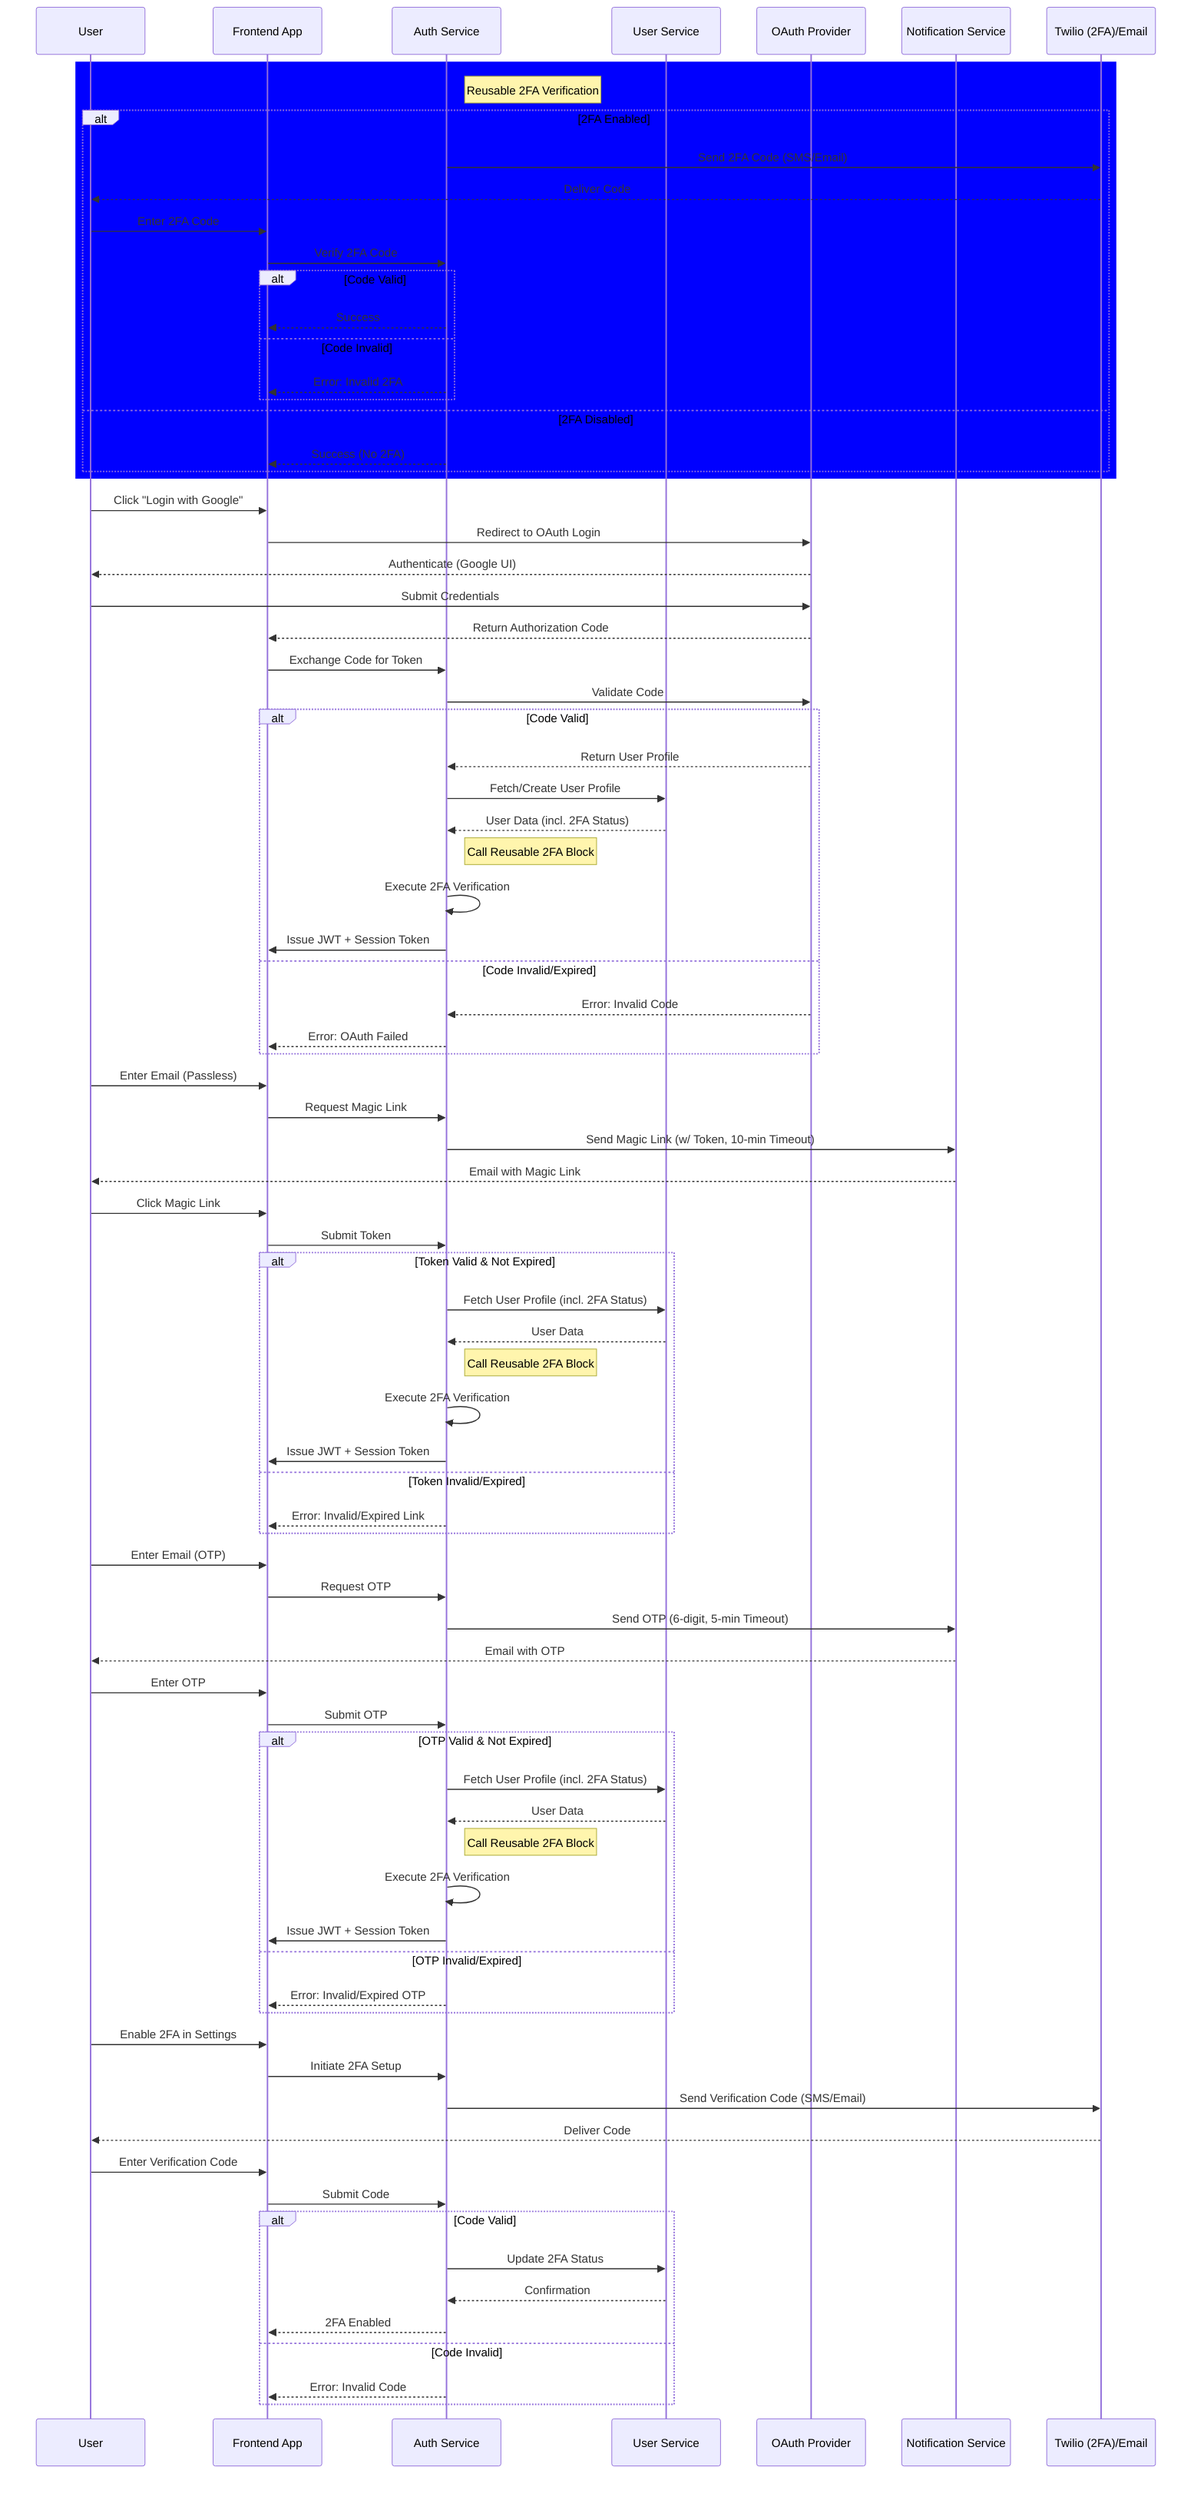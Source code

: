 sequenceDiagram
    participant User as User
    participant Frontend as Frontend App
    participant Auth_Service as Auth Service
    participant User_Service as User Service
    participant OAuth_Provider as OAuth Provider
    participant Notification_Service as Notification Service
    participant Twilio as Twilio (2FA)/Email#Twilio for SMS/Email or OAuth App. Ex.Google Authentication

# OTP: valid for 5 minustes
# Magic Links: 10 minutes

# Reusable 2FA Verification Block
    rect rgb(0, 0, 255)
        note right of Auth_Service: Reusable 2FA Verification
        alt 2FA Enabled
            Auth_Service ->> Twilio: Send 2FA Code (SMS/Email)
            Twilio -->> User: Deliver Code
            User ->> Frontend: Enter 2FA Code
            Frontend ->> Auth_Service: Verify 2FA Code
            alt Code Valid
                Auth_Service -->> Frontend: Success
            else Code Invalid
                Auth_Service -->> Frontend: Error: Invalid 2FA
            end
        else 2FA Disabled
            Auth_Service -->> Frontend: Success (No 2FA)
        end
    end

# Scenario 1: Google Login with Optional 2FA
    User ->> Frontend: Click "Login with Google"
    Frontend ->> OAuth_Provider: Redirect to OAuth Login
    OAuth_Provider -->> User: Authenticate (Google UI)
    User ->> OAuth_Provider: Submit Credentials
    OAuth_Provider -->> Frontend: Return Authorization Code
    Frontend ->> Auth_Service: Exchange Code for Token
    Auth_Service ->> OAuth_Provider: Validate Code
    alt Code Valid
        OAuth_Provider -->> Auth_Service: Return User Profile
        Auth_Service ->> User_Service: Fetch/Create User Profile
        User_Service -->> Auth_Service: User Data (incl. 2FA Status)
        note right of Auth_Service: Call Reusable 2FA Block
        Auth_Service ->> Auth_Service: Execute 2FA Verification
        Auth_Service ->> Frontend: Issue JWT + Session Token
    else Code Invalid/Expired
        OAuth_Provider -->> Auth_Service: Error: Invalid Code
        Auth_Service -->> Frontend: Error: OAuth Failed
    end

# Scenario 2: Passless Authentication (Magic Link)
    User ->> Frontend: Enter Email (Passless)
    Frontend ->> Auth_Service: Request Magic Link
    Auth_Service ->> Notification_Service: Send Magic Link (w/ Token, 10-min Timeout)
    Notification_Service -->> User: Email with Magic Link
    User ->> Frontend: Click Magic Link
    Frontend ->> Auth_Service: Submit Token
    alt Token Valid & Not Expired
        Auth_Service ->> User_Service: Fetch User Profile (incl. 2FA Status)
        User_Service -->> Auth_Service: User Data
        note right of Auth_Service: Call Reusable 2FA Block
        Auth_Service ->> Auth_Service: Execute 2FA Verification
        Auth_Service ->> Frontend: Issue JWT + Session Token
    else Token Invalid/Expired
        Auth_Service -->> Frontend: Error: Invalid/Expired Link
    end

# Scenario 3: OTP via Email
    User ->> Frontend: Enter Email (OTP)
    Frontend ->> Auth_Service: Request OTP
    Auth_Service ->> Notification_Service: Send OTP (6-digit, 5-min Timeout)
    Notification_Service -->> User: Email with OTP
    User ->> Frontend: Enter OTP
    Frontend ->> Auth_Service: Submit OTP
    alt OTP Valid & Not Expired
        Auth_Service ->> User_Service: Fetch User Profile (incl. 2FA Status)
        User_Service -->> Auth_Service: User Data
        note right of Auth_Service: Call Reusable 2FA Block
        Auth_Service ->> Auth_Service: Execute 2FA Verification
        Auth_Service ->> Frontend: Issue JWT + Session Token
    else OTP Invalid/Expired
        Auth_Service -->> Frontend: Error: Invalid/Expired OTP
    end

# Optional 2FA Setup (Not During Login)
    User ->> Frontend: Enable 2FA in Settings
    Frontend ->> Auth_Service: Initiate 2FA Setup
    Auth_Service ->> Twilio: Send Verification Code (SMS/Email)
    Twilio -->> User: Deliver Code
    User ->> Frontend: Enter Verification Code
    Frontend ->> Auth_Service: Submit Code
    alt Code Valid
        Auth_Service ->> User_Service: Update 2FA Status
        User_Service -->> Auth_Service: Confirmation
        Auth_Service -->> Frontend: 2FA Enabled
    else Code Invalid
        Auth_Service -->> Frontend: Error: Invalid Code
    end